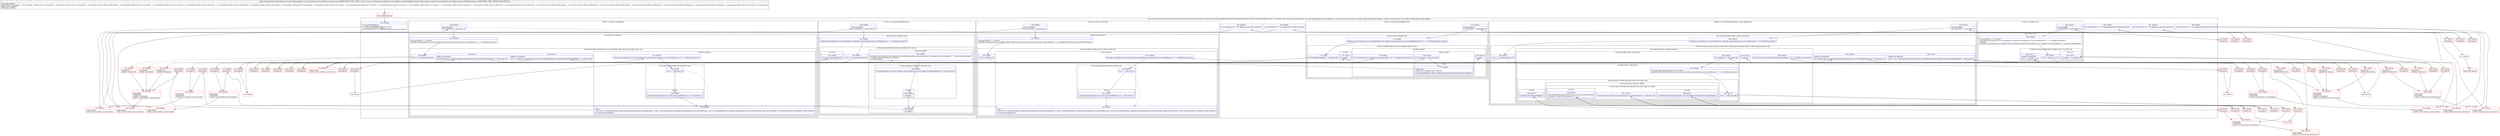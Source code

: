 digraph "CFG forandroidx.constraintlayout.core.state.State.apply(Landroidx\/constraintlayout\/core\/widgets\/ConstraintWidgetContainer;)V" {
subgraph cluster_Region_95373652 {
label = "R(12:1|(2:4|(3:7|(1:9)|10)(0))|15|(2:18|(3:27|(1:29)|30))|37|(2:40|(3:47|(1:49)|50)(1:43))|53|(2:56|(3:63|(1:66)|68)(1:59))|71|(2:74|(3:83|(2:86|(1:99)(1:(1:96)(1:92)))|102))|109|(2:112|(1:117))) | DECL_VAR: androidx.constraintlayout.core.state.HelperReference helperReference, androidx.constraintlayout.core.widgets.HelperWidget helperWidget, androidx.constraintlayout.core.widgets.HelperWidget helperWidget\l";
node [shape=record,color=blue];
Node_134 [shape=record,label="{134\:\ 0x0000|r12.removeAllChildren()\lr11.mParent.getWidth().apply(r11, r12, 0)\lr11.mParent.getHeight().apply(r11, r12, 1)\ljava.util.Iterator r0 = r11.mHelperReferences.keySet().iterator()\l\l}"];
subgraph cluster_LoopRegion_667656483 {
label = "LOOP:0: (2:4|(3:7|(1:9)|10)(0))";
node [shape=record,color=blue];
Node_136 [shape=record,label="{136\:\ 0x0025|java.lang.Object \lif (r0.hasNext() != false) goto L4\l}"];
subgraph cluster_Region_324045031 {
label = "R(2:4|(3:7|(1:9)|10)(0))";
node [shape=record,color=blue];
Node_137 [shape=record,label="{137\:\ 0x0027|java.lang.Object r1 = r0.next()\landroidx.constraintlayout.core.widgets.HelperWidget androidx.constraintlayout.core.widgets.HelperWidget r3 = r11.mHelperReferences.get(r1).getHelperWidget()\l}"];
subgraph cluster_IfRegion_721636360 {
label = "IF [B:138:0x0037] THEN: R(3:7|(1:9)|10) ELSE: R(0)";
node [shape=record,color=blue];
Node_138 [shape=record,label="{138\:\ 0x0037|if (r3 != null) goto L6\l}"];
subgraph cluster_Region_1179637517 {
label = "R(3:7|(1:9)|10)";
node [shape=record,color=blue];
Node_139 [shape=record,label="{139\:\ 0x0039|androidx.constraintlayout.core.state.Reference androidx.constraintlayout.core.state.Reference r4 = r11.mReferences.get(r1)\l}"];
subgraph cluster_IfRegion_1724698681 {
label = "IF [B:140:0x0041] THEN: R(1:9) ELSE: null";
node [shape=record,color=blue];
Node_140 [shape=record,label="{140\:\ 0x0041|if (r4 == null) goto L9\l}"];
subgraph cluster_Region_1909225815 {
label = "R(1:9)";
node [shape=record,color=blue];
Node_141 [shape=record,label="{141\:\ 0x0043|androidx.constraintlayout.core.state.ConstraintReference r4 = constraints(r1)\l}"];
}
}
Node_142 [shape=record,label="{142\:\ 0x0047|PHI: r4 \l  PHI: (r4v17 'constraintReference' androidx.constraintlayout.core.state.Reference) = (r4v16 'constraintReference' androidx.constraintlayout.core.state.Reference), (r4v18 'constraintReference' androidx.constraintlayout.core.state.Reference) binds: [B:140:0x0041, B:141:0x0043] A[DONT_GENERATE, DONT_INLINE]\l|r4.setConstraintWidget(r3)\l}"];
}
subgraph cluster_Region_330903410 {
label = "R(0)";
node [shape=record,color=blue];
}
}
}
}
Node_144 [shape=record,label="{144\:\ 0x004b|java.util.Iterator r0 = r11.mReferences.keySet().iterator()\l\l}"];
subgraph cluster_LoopRegion_525005601 {
label = "LOOP:1: (2:18|(3:27|(1:29)|30))";
node [shape=record,color=blue];
Node_146 [shape=record,label="{146\:\ 0x0059|java.lang.Object \lif (r0.hasNext() != false) goto L18\l}"];
subgraph cluster_Region_95457625 {
label = "R(2:18|(3:27|(1:29)|30))";
node [shape=record,color=blue];
Node_147 [shape=record,label="{147\:\ 0x005b|java.lang.Object r1 = r0.next()\landroidx.constraintlayout.core.state.Reference androidx.constraintlayout.core.state.Reference r2 = r11.mReferences.get(r1)\l}"];
subgraph cluster_IfRegion_638603402 {
label = "IF [B:148:0x0069, B:150:0x0071, B:152:0x007d] THEN: R(3:27|(1:29)|30) ELSE: null";
node [shape=record,color=blue];
Node_148 [shape=record,label="{148\:\ 0x0069|if (r2 != r11.mParent) goto L20\l}"];
Node_150 [shape=record,label="{150\:\ 0x0071|ADDED_TO_REGION\l|if ((r2.getFacade() instanceof androidx.constraintlayout.core.state.HelperReference) != false) goto L23\l}"];
Node_152 [shape=record,label="{152\:\ 0x007d|ADDED_TO_REGION\l|if ((r3 = ((androidx.constraintlayout.core.state.HelperReference) r2.getFacade()).getHelperWidget()) != null) goto L26\l}"];
subgraph cluster_Region_729972024 {
label = "R(3:27|(1:29)|30)";
node [shape=record,color=blue];
Node_153 [shape=record,label="{153\:\ 0x007f|androidx.constraintlayout.core.state.Reference androidx.constraintlayout.core.state.Reference r4 = r11.mReferences.get(r1)\l}"];
subgraph cluster_IfRegion_929045121 {
label = "IF [B:154:0x0087] THEN: R(1:29) ELSE: null";
node [shape=record,color=blue];
Node_154 [shape=record,label="{154\:\ 0x0087|if (r4 == null) goto L29\l}"];
subgraph cluster_Region_911966026 {
label = "R(1:29)";
node [shape=record,color=blue];
Node_155 [shape=record,label="{155\:\ 0x0089|androidx.constraintlayout.core.state.ConstraintReference r4 = constraints(r1)\l}"];
}
}
Node_156 [shape=record,label="{156\:\ 0x008d|PHI: r4 \l  PHI: (r4v12 'constraintReference' androidx.constraintlayout.core.state.Reference) = (r4v11 'constraintReference' androidx.constraintlayout.core.state.Reference), (r4v13 'constraintReference' androidx.constraintlayout.core.state.Reference) binds: [B:154:0x0087, B:155:0x0089] A[DONT_GENERATE, DONT_INLINE]\l|r4.setConstraintWidget(r3)\l}"];
}
}
}
}
Node_158 [shape=record,label="{158\:\ 0x0091|java.util.Iterator r0 = r11.mReferences.keySet().iterator()\l\l}"];
subgraph cluster_LoopRegion_1615916149 {
label = "LOOP:2: (2:40|(3:47|(1:49)|50)(1:43))";
node [shape=record,color=blue];
Node_160 [shape=record,label="{160\:\ 0x009f|java.lang.Object \lif (r0.hasNext() != false) goto L40\l}"];
subgraph cluster_Region_762288187 {
label = "R(2:40|(3:47|(1:49)|50)(1:43))";
node [shape=record,color=blue];
Node_161 [shape=record,label="{161\:\ 0x00a1|androidx.constraintlayout.core.state.Reference androidx.constraintlayout.core.state.Reference r2 = r11.mReferences.get(r1)\l}"];
subgraph cluster_IfRegion_1994362062 {
label = "IF [B:162:0x00af] THEN: R(3:47|(1:49)|50) ELSE: R(1:43)";
node [shape=record,color=blue];
Node_162 [shape=record,label="{162\:\ 0x00af|if (r2 != r11.mParent) goto L46\l}"];
subgraph cluster_Region_475678668 {
label = "R(3:47|(1:49)|50)";
node [shape=record,color=blue];
Node_163 [shape=record,label="{163\:\ 0x00b1|androidx.constraintlayout.core.widgets.ConstraintWidget androidx.constraintlayout.core.widgets.ConstraintWidget r3 = r2.getConstraintWidget()\lr3.setDebugName(r2.getKey().toString())\lr3.setParent(null)\l}"];
subgraph cluster_IfRegion_274098871 {
label = "IF [B:164:0x00ca] THEN: R(1:49) ELSE: null";
node [shape=record,color=blue];
Node_164 [shape=record,label="{164\:\ 0x00ca|if ((r2.getFacade() instanceof androidx.constraintlayout.core.state.helpers.GuidelineReference) != false) goto L49\l}"];
subgraph cluster_Region_1101629126 {
label = "R(1:49)";
node [shape=record,color=blue];
Node_165 [shape=record,label="{165\:\ 0x00cc|r2.apply()\l}"];
}
}
Node_166 [shape=record,label="{166\:\ 0x00cf|r12.add(r3)\l}"];
}
subgraph cluster_Region_1268435905 {
label = "R(1:43)";
node [shape=record,color=blue];
Node_167 [shape=record,label="{167\:\ 0x00d3|r2.setConstraintWidget(r12)\l}"];
}
}
}
}
Node_169 [shape=record,label="{169\:\ 0x00d7|java.util.Iterator r0 = r11.mHelperReferences.keySet().iterator()\l\l}"];
subgraph cluster_LoopRegion_451451877 {
label = "LOOP:3: (2:56|(3:63|(1:66)|68)(1:59))";
node [shape=record,color=blue];
Node_171 [shape=record,label="{171\:\ 0x00e5|java.lang.Object \lif (r0.hasNext() != false) goto L56\l}"];
subgraph cluster_Region_354834542 {
label = "R(2:56|(3:63|(1:66)|68)(1:59))";
node [shape=record,color=blue];
Node_172 [shape=record,label="{172\:\ 0x00e7|androidx.constraintlayout.core.state.HelperReference androidx.constraintlayout.core.state.HelperReference r2 = r11.mHelperReferences.get(r1)\l}"];
subgraph cluster_IfRegion_1175118496 {
label = "IF [B:173:0x00f7] THEN: R(3:63|(1:66)|68) ELSE: R(1:59)";
node [shape=record,color=blue];
Node_173 [shape=record,label="{173\:\ 0x00f7|if (r2.getHelperWidget() != null) goto L62\l}"];
subgraph cluster_Region_357851092 {
label = "R(3:63|(1:66)|68)";
node [shape=record,color=blue];
Node_174 [shape=record,label="{174\:\ 0x00f9|java.util.Iterator java.util.Iterator\<java.lang.Object\> r4 = r2.mReferences.iterator()\l}"];
subgraph cluster_LoopRegion_452120142 {
label = "LOOP:4: (1:66)";
node [shape=record,color=blue];
Node_176 [shape=record,label="{176\:\ 0x0103|if (r4.hasNext() != false) goto L66\l}"];
subgraph cluster_Region_750709410 {
label = "R(1:66)";
node [shape=record,color=blue];
Node_177 [shape=record,label="{177\:\ 0x0105|LOOP_END\lLOOP:4: B:175:0x00ff\-\>B:177:0x0105\l|r2.getHelperWidget().add(r11.mReferences.get(r4.next()).getConstraintWidget())\l}"];
}
}
Node_178 [shape=record,label="{178\:\ 0x011d|r2.apply()\l}"];
}
subgraph cluster_Region_201077363 {
label = "R(1:59)";
node [shape=record,color=blue];
Node_179 [shape=record,label="{179\:\ 0x0121|r2.apply()\l}"];
}
}
}
}
Node_181 [shape=record,label="{181\:\ 0x0125|java.util.Iterator r0 = r11.mReferences.keySet().iterator()\l\l}"];
subgraph cluster_LoopRegion_1081140597 {
label = "LOOP:5: (2:74|(3:83|(2:86|(1:99)(1:(1:96)(1:92)))|102))";
node [shape=record,color=blue];
Node_183 [shape=record,label="{183\:\ 0x0133|java.lang.Object \lif (r0.hasNext() != false) goto L74\l}"];
subgraph cluster_Region_417567648 {
label = "R(2:74|(3:83|(2:86|(1:99)(1:(1:96)(1:92)))|102))";
node [shape=record,color=blue];
Node_184 [shape=record,label="{184\:\ 0x0135|androidx.constraintlayout.core.state.Reference androidx.constraintlayout.core.state.Reference r2 = r11.mReferences.get(r1)\l}"];
subgraph cluster_IfRegion_1128024729 {
label = "IF [B:185:0x0143, B:187:0x014b, B:189:0x0157] THEN: R(3:83|(2:86|(1:99)(1:(1:96)(1:92)))|102) ELSE: null";
node [shape=record,color=blue];
Node_185 [shape=record,label="{185\:\ 0x0143|if (r2 != r11.mParent) goto L76\l}"];
Node_187 [shape=record,label="{187\:\ 0x014b|ADDED_TO_REGION\l|if ((r2.getFacade() instanceof androidx.constraintlayout.core.state.HelperReference) != false) goto L79\l}"];
Node_189 [shape=record,label="{189\:\ 0x0157|ADDED_TO_REGION\l|if ((r4 = (r3 = (androidx.constraintlayout.core.state.HelperReference) r2.getFacade()).getHelperWidget()) != null) goto L82\l}"];
subgraph cluster_Region_829138300 {
label = "R(3:83|(2:86|(1:99)(1:(1:96)(1:92)))|102)";
node [shape=record,color=blue];
Node_190 [shape=record,label="{190\:\ 0x0159|java.util.Iterator java.util.Iterator\<java.lang.Object\> r5 = r3.mReferences.iterator()\l}"];
subgraph cluster_LoopRegion_64353978 {
label = "LOOP:6: (2:86|(1:99)(1:(1:96)(1:92)))";
node [shape=record,color=blue];
Node_192 [shape=record,label="{192\:\ 0x0163|if (r5.hasNext() != false) goto L86\l}"];
subgraph cluster_Region_128916467 {
label = "R(2:86|(1:99)(1:(1:96)(1:92)))";
node [shape=record,color=blue];
Node_193 [shape=record,label="{193\:\ 0x0165|java.lang.Object java.lang.Object r6 = r5.next()\landroidx.constraintlayout.core.state.Reference androidx.constraintlayout.core.state.Reference r7 = r11.mReferences.get(r6)\l}"];
subgraph cluster_IfRegion_420040845 {
label = "IF [B:194:0x0171] THEN: R(1:99) ELSE: R(1:(1:96)(1:92))";
node [shape=record,color=blue];
Node_194 [shape=record,label="{194\:\ 0x0171|if (r7 != null) goto L98\l}"];
subgraph cluster_Region_141964456 {
label = "R(1:99)";
node [shape=record,color=blue];
Node_195 [shape=record,label="{195\:\ 0x0173|r4.add(r7.getConstraintWidget())\l}"];
}
subgraph cluster_Region_141280673 {
label = "R(1:(1:96)(1:92)) | ELSE_IF_CHAIN\l";
node [shape=record,color=blue];
subgraph cluster_IfRegion_652669213 {
label = "IF [B:197:0x017d] THEN: R(1:96) ELSE: R(1:92) | ELSE_IF_CHAIN\l";
node [shape=record,color=blue];
Node_197 [shape=record,label="{197\:\ 0x017d|if ((r6 instanceof androidx.constraintlayout.core.state.Reference) != false) goto L95\l}"];
subgraph cluster_Region_1254813944 {
label = "R(1:96)";
node [shape=record,color=blue];
Node_198 [shape=record,label="{198\:\ 0x017f|r4.add(((androidx.constraintlayout.core.state.Reference) r6).getConstraintWidget())\l}"];
}
subgraph cluster_Region_1711718205 {
label = "R(1:92)";
node [shape=record,color=blue];
Node_199 [shape=record,label="{199\:\ 0x018a|java.io.PrintStream java.io.PrintStream r8 = java.lang.System.out\lr8.println(\"couldn't find reference for \" + r6)\l}"];
}
}
}
}
}
}
Node_201 [shape=record,label="{201\:\ 0x01a1|r2.apply()\l}"];
}
}
}
}
Node_203 [shape=record,label="{203\:\ 0x01a5|java.util.Iterator r0 = r11.mReferences.keySet().iterator()\l\l}"];
subgraph cluster_LoopRegion_1874830237 {
label = "LOOP:7: (2:112|(1:117))";
node [shape=record,color=blue];
Node_205 [shape=record,label="{205\:\ 0x01b3|java.lang.Object \lif (r0.hasNext() != false) goto L112\l}"];
subgraph cluster_Region_1127417595 {
label = "R(2:112|(1:117))";
node [shape=record,color=blue];
Node_206 [shape=record,label="{206\:\ 0x01b5|java.lang.Object r1 = r0.next()\landroidx.constraintlayout.core.state.Reference androidx.constraintlayout.core.state.Reference r2 = r11.mReferences.get(r1)\lr2.apply()\landroidx.constraintlayout.core.widgets.ConstraintWidget androidx.constraintlayout.core.widgets.ConstraintWidget r3 = r2.getConstraintWidget()\l}"];
subgraph cluster_IfRegion_1815335632 {
label = "IF [B:207:0x01c8, B:208:0x01ca] THEN: R(1:117) ELSE: null";
node [shape=record,color=blue];
Node_207 [shape=record,label="{207\:\ 0x01c8|if (r3 != null) goto L114\l}"];
Node_208 [shape=record,label="{208\:\ 0x01ca|ADDED_TO_REGION\l|if (r1 != null) goto L116\l}"];
subgraph cluster_Region_415582514 {
label = "R(1:117)";
node [shape=record,color=blue];
Node_209 [shape=record,label="{209\:\ 0x01cc|r3.stringId = r1.toString()\l}"];
}
}
}
}
}
Node_132 [shape=record,color=red,label="{132\:\ ?|MTH_ENTER_BLOCK\l}"];
Node_135 [shape=record,color=red,label="{135\:\ 0x0021|LOOP_START\lLOOP:0: B:135:0x0021\-\>B:214:0x0021\l}"];
Node_213 [shape=record,color=red,label="{213\:\ 0x0039|SYNTHETIC\l}"];
Node_216 [shape=record,color=red,label="{216\:\ 0x0021|SYNTHETIC\l}"];
Node_214 [shape=record,color=red,label="{214\:\ 0x0021|LOOP_END\lSYNTHETIC\lLOOP:0: B:135:0x0021\-\>B:214:0x0021\l}"];
Node_215 [shape=record,color=red,label="{215\:\ 0x0021|SYNTHETIC\l}"];
Node_212 [shape=record,color=red,label="{212\:\ 0x004b|SYNTHETIC\l}"];
Node_145 [shape=record,color=red,label="{145\:\ 0x0055|LOOP_START\lLOOP:1: B:145:0x0055\-\>B:221:0x0055\l}"];
Node_217 [shape=record,color=red,label="{217\:\ 0x006b|SYNTHETIC\l}"];
Node_149 [shape=record,color=red,label="{149\:\ 0x006b}"];
Node_219 [shape=record,color=red,label="{219\:\ 0x0073|SYNTHETIC\l}"];
Node_151 [shape=record,color=red,label="{151\:\ 0x0073}"];
Node_220 [shape=record,color=red,label="{220\:\ 0x007f|SYNTHETIC\l}"];
Node_225 [shape=record,color=red,label="{225\:\ 0x0055|SYNTHETIC\l}"];
Node_221 [shape=record,color=red,label="{221\:\ 0x0055|LOOP_END\lSYNTHETIC\lADDED_TO_REGION\lLOOP:1: B:145:0x0055\-\>B:221:0x0055\l}"];
Node_224 [shape=record,color=red,label="{224\:\ 0x0055|SYNTHETIC\lADDED_TO_REGION\l}"];
Node_223 [shape=record,color=red,label="{223\:\ 0x0055|SYNTHETIC\lADDED_TO_REGION\l}"];
Node_222 [shape=record,color=red,label="{222\:\ 0x0055|SYNTHETIC\lADDED_TO_REGION\l}"];
Node_218 [shape=record,color=red,label="{218\:\ 0x0091|SYNTHETIC\l}"];
Node_159 [shape=record,color=red,label="{159\:\ 0x009b|LOOP_START\lLOOP:2: B:159:0x009b\-\>B:229:0x009b\l}"];
Node_226 [shape=record,color=red,label="{226\:\ 0x00d3|SYNTHETIC\l}"];
Node_230 [shape=record,color=red,label="{230\:\ 0x009b|SYNTHETIC\l}"];
Node_229 [shape=record,color=red,label="{229\:\ 0x009b|LOOP_END\lSYNTHETIC\lLOOP:2: B:159:0x009b\-\>B:229:0x009b\l}"];
Node_228 [shape=record,color=red,label="{228\:\ 0x00b1|SYNTHETIC\l}"];
Node_231 [shape=record,color=red,label="{231\:\ 0x009b|SYNTHETIC\l}"];
Node_227 [shape=record,color=red,label="{227\:\ 0x00d7|SYNTHETIC\l}"];
Node_170 [shape=record,color=red,label="{170\:\ 0x00e1|LOOP_START\lLOOP:3: B:170:0x00e1\-\>B:235:0x00e1\l}"];
Node_233 [shape=record,color=red,label="{233\:\ 0x0121|SYNTHETIC\l}"];
Node_236 [shape=record,color=red,label="{236\:\ 0x00e1|SYNTHETIC\l}"];
Node_235 [shape=record,color=red,label="{235\:\ 0x00e1|LOOP_END\lSYNTHETIC\lLOOP:3: B:170:0x00e1\-\>B:235:0x00e1\l}"];
Node_234 [shape=record,color=red,label="{234\:\ 0x00f9|SYNTHETIC\l}"];
Node_175 [shape=record,color=red,label="{175\:\ 0x00ff|LOOP_START\lLOOP:4: B:175:0x00ff\-\>B:177:0x0105\l}"];
Node_238 [shape=record,color=red,label="{238\:\ 0x011d|SYNTHETIC\l}"];
Node_237 [shape=record,color=red,label="{237\:\ 0x00e1|SYNTHETIC\l}"];
Node_232 [shape=record,color=red,label="{232\:\ 0x0125|SYNTHETIC\l}"];
Node_182 [shape=record,color=red,label="{182\:\ 0x012f|LOOP_START\lLOOP:5: B:182:0x012f\-\>B:243:0x012f\l}"];
Node_239 [shape=record,color=red,label="{239\:\ 0x0145|SYNTHETIC\l}"];
Node_186 [shape=record,color=red,label="{186\:\ 0x0145}"];
Node_241 [shape=record,color=red,label="{241\:\ 0x014d|SYNTHETIC\l}"];
Node_188 [shape=record,color=red,label="{188\:\ 0x014d}"];
Node_242 [shape=record,color=red,label="{242\:\ 0x0159|SYNTHETIC\l}"];
Node_191 [shape=record,color=red,label="{191\:\ 0x015f|LOOP_START\lLOOP:6: B:191:0x015f\-\>B:253:0x015f\l}"];
Node_248 [shape=record,color=red,label="{248\:\ 0x017b|SYNTHETIC\l}"];
Node_196 [shape=record,color=red,label="{196\:\ 0x017b}"];
Node_251 [shape=record,color=red,label="{251\:\ 0x018a|SYNTHETIC\l}"];
Node_254 [shape=record,color=red,label="{254\:\ 0x015f|SYNTHETIC\l}"];
Node_253 [shape=record,color=red,label="{253\:\ 0x015f|LOOP_END\lSYNTHETIC\lLOOP:6: B:191:0x015f\-\>B:253:0x015f\l}"];
Node_252 [shape=record,color=red,label="{252\:\ 0x017f|SYNTHETIC\l}"];
Node_255 [shape=record,color=red,label="{255\:\ 0x015f|SYNTHETIC\l}"];
Node_250 [shape=record,color=red,label="{250\:\ 0x0173|SYNTHETIC\l}"];
Node_256 [shape=record,color=red,label="{256\:\ 0x015f|SYNTHETIC\l}"];
Node_249 [shape=record,color=red,label="{249\:\ 0x01a1|SYNTHETIC\l}"];
Node_247 [shape=record,color=red,label="{247\:\ 0x012f|SYNTHETIC\l}"];
Node_243 [shape=record,color=red,label="{243\:\ 0x012f|LOOP_END\lSYNTHETIC\lADDED_TO_REGION\lLOOP:5: B:182:0x012f\-\>B:243:0x012f\l}"];
Node_246 [shape=record,color=red,label="{246\:\ 0x012f|SYNTHETIC\lADDED_TO_REGION\l}"];
Node_245 [shape=record,color=red,label="{245\:\ 0x012f|SYNTHETIC\lADDED_TO_REGION\l}"];
Node_244 [shape=record,color=red,label="{244\:\ 0x012f|SYNTHETIC\lADDED_TO_REGION\l}"];
Node_240 [shape=record,color=red,label="{240\:\ 0x01a5|SYNTHETIC\l}"];
Node_204 [shape=record,color=red,label="{204\:\ 0x01af|LOOP_START\lLOOP:7: B:204:0x01af\-\>B:260:0x01af\l}"];
Node_258 [shape=record,color=red,label="{258\:\ 0x01ca|SYNTHETIC\l}"];
Node_259 [shape=record,color=red,label="{259\:\ 0x01cc|SYNTHETIC\l}"];
Node_263 [shape=record,color=red,label="{263\:\ 0x01af|SYNTHETIC\l}"];
Node_260 [shape=record,color=red,label="{260\:\ 0x01af|LOOP_END\lSYNTHETIC\lLOOP:7: B:204:0x01af\-\>B:260:0x01af\l}"];
Node_262 [shape=record,color=red,label="{262\:\ 0x01af|SYNTHETIC\lADDED_TO_REGION\l}"];
Node_261 [shape=record,color=red,label="{261\:\ 0x01af|SYNTHETIC\lADDED_TO_REGION\l}"];
Node_257 [shape=record,color=red,label="{257\:\ 0x01d3|SYNTHETIC\l}"];
Node_211 [shape=record,color=red,label="{211\:\ 0x01d3}"];
Node_133 [shape=record,color=red,label="{133\:\ ?|MTH_EXIT_BLOCK\l}"];
MethodNode[shape=record,label="{public void androidx.constraintlayout.core.state.State.apply((r11v0 'this' androidx.constraintlayout.core.state.State A[IMMUTABLE_TYPE, THIS]), (r12v0 'container' androidx.constraintlayout.core.widgets.ConstraintWidgetContainer A[D('container' androidx.constraintlayout.core.widgets.ConstraintWidgetContainer), IMMUTABLE_TYPE, METHOD_ARGUMENT]))  | USE_LINES_HINTS\lBACK_EDGE: B:142:0x0047 \-\> B:135:0x0021, CROSS_EDGE: B:140:0x0041 \-\> B:142:0x0047, BACK_EDGE: B:138:0x0037 \-\> B:135:0x0021, BACK_EDGE: B:156:0x008d \-\> B:145:0x0055, CROSS_EDGE: B:154:0x0087 \-\> B:156:0x008d, BACK_EDGE: B:152:0x007d \-\> B:145:0x0055, BACK_EDGE: B:150:0x0071 \-\> B:145:0x0055, BACK_EDGE: B:148:0x0069 \-\> B:145:0x0055, BACK_EDGE: B:166:0x00cf \-\> B:159:0x009b, CROSS_EDGE: B:164:0x00ca \-\> B:166:0x00cf, BACK_EDGE: B:167:0x00d3 \-\> B:159:0x009b, BACK_EDGE: B:177:0x0105 \-\> B:175:0x00ff, BACK_EDGE: B:178:0x011d \-\> B:170:0x00e1, BACK_EDGE: B:179:0x0121 \-\> B:170:0x00e1, BACK_EDGE: B:195:0x0173 \-\> B:191:0x015f, BACK_EDGE: B:198:0x017f \-\> B:191:0x015f, BACK_EDGE: B:199:0x018a \-\> B:191:0x015f, BACK_EDGE: B:201:0x01a1 \-\> B:182:0x012f, BACK_EDGE: B:189:0x0157 \-\> B:182:0x012f, BACK_EDGE: B:187:0x014b \-\> B:182:0x012f, BACK_EDGE: B:185:0x0143 \-\> B:182:0x012f, BACK_EDGE: B:209:0x01cc \-\> B:204:0x01af, BACK_EDGE: B:208:0x01ca \-\> B:204:0x01af, BACK_EDGE: B:207:0x01c8 \-\> B:204:0x01af\lINLINE_NOT_NEEDED\lTYPE_VARS: EMPTY\l}"];
MethodNode -> Node_132;Node_134 -> Node_135;
Node_136 -> Node_137;
Node_136 -> Node_212[style=dashed];
Node_137 -> Node_138;
Node_138 -> Node_213;
Node_138 -> Node_215[style=dashed];
Node_139 -> Node_140;
Node_140 -> Node_141;
Node_140 -> Node_142[style=dashed];
Node_141 -> Node_142;
Node_142 -> Node_216;
Node_144 -> Node_145;
Node_146 -> Node_147;
Node_146 -> Node_218[style=dashed];
Node_147 -> Node_148;
Node_148 -> Node_217;
Node_148 -> Node_222[style=dashed];
Node_150 -> Node_219;
Node_150 -> Node_223[style=dashed];
Node_152 -> Node_220;
Node_152 -> Node_224[style=dashed];
Node_153 -> Node_154;
Node_154 -> Node_155;
Node_154 -> Node_156[style=dashed];
Node_155 -> Node_156;
Node_156 -> Node_225;
Node_158 -> Node_159;
Node_160 -> Node_161;
Node_160 -> Node_227[style=dashed];
Node_161 -> Node_162;
Node_162 -> Node_226[style=dashed];
Node_162 -> Node_228;
Node_163 -> Node_164;
Node_164 -> Node_165;
Node_164 -> Node_166[style=dashed];
Node_165 -> Node_166;
Node_166 -> Node_231;
Node_167 -> Node_230;
Node_169 -> Node_170;
Node_171 -> Node_172;
Node_171 -> Node_232[style=dashed];
Node_172 -> Node_173;
Node_173 -> Node_233[style=dashed];
Node_173 -> Node_234;
Node_174 -> Node_175;
Node_176 -> Node_177;
Node_176 -> Node_238[style=dashed];
Node_177 -> Node_175;
Node_178 -> Node_237;
Node_179 -> Node_236;
Node_181 -> Node_182;
Node_183 -> Node_184;
Node_183 -> Node_240[style=dashed];
Node_184 -> Node_185;
Node_185 -> Node_239;
Node_185 -> Node_244[style=dashed];
Node_187 -> Node_241;
Node_187 -> Node_245[style=dashed];
Node_189 -> Node_242;
Node_189 -> Node_246[style=dashed];
Node_190 -> Node_191;
Node_192 -> Node_193;
Node_192 -> Node_249[style=dashed];
Node_193 -> Node_194;
Node_194 -> Node_248[style=dashed];
Node_194 -> Node_250;
Node_195 -> Node_256;
Node_197 -> Node_251[style=dashed];
Node_197 -> Node_252;
Node_198 -> Node_255;
Node_199 -> Node_254;
Node_201 -> Node_247;
Node_203 -> Node_204;
Node_205 -> Node_206;
Node_205 -> Node_257[style=dashed];
Node_206 -> Node_207;
Node_207 -> Node_258;
Node_207 -> Node_261[style=dashed];
Node_208 -> Node_259;
Node_208 -> Node_262[style=dashed];
Node_209 -> Node_263;
Node_132 -> Node_134;
Node_135 -> Node_136;
Node_213 -> Node_139;
Node_216 -> Node_214;
Node_214 -> Node_135;
Node_215 -> Node_214;
Node_212 -> Node_144;
Node_145 -> Node_146;
Node_217 -> Node_149;
Node_149 -> Node_150;
Node_219 -> Node_151;
Node_151 -> Node_152;
Node_220 -> Node_153;
Node_225 -> Node_221;
Node_221 -> Node_145;
Node_224 -> Node_221;
Node_223 -> Node_221;
Node_222 -> Node_221;
Node_218 -> Node_158;
Node_159 -> Node_160;
Node_226 -> Node_167;
Node_230 -> Node_229;
Node_229 -> Node_159;
Node_228 -> Node_163;
Node_231 -> Node_229;
Node_227 -> Node_169;
Node_170 -> Node_171;
Node_233 -> Node_179;
Node_236 -> Node_235;
Node_235 -> Node_170;
Node_234 -> Node_174;
Node_175 -> Node_176;
Node_238 -> Node_178;
Node_237 -> Node_235;
Node_232 -> Node_181;
Node_182 -> Node_183;
Node_239 -> Node_186;
Node_186 -> Node_187;
Node_241 -> Node_188;
Node_188 -> Node_189;
Node_242 -> Node_190;
Node_191 -> Node_192;
Node_248 -> Node_196;
Node_196 -> Node_197;
Node_251 -> Node_199;
Node_254 -> Node_253;
Node_253 -> Node_191;
Node_252 -> Node_198;
Node_255 -> Node_253;
Node_250 -> Node_195;
Node_256 -> Node_253;
Node_249 -> Node_201;
Node_247 -> Node_243;
Node_243 -> Node_182;
Node_246 -> Node_243;
Node_245 -> Node_243;
Node_244 -> Node_243;
Node_240 -> Node_203;
Node_204 -> Node_205;
Node_258 -> Node_208;
Node_259 -> Node_209;
Node_263 -> Node_260;
Node_260 -> Node_204;
Node_262 -> Node_260;
Node_261 -> Node_260;
Node_257 -> Node_211;
Node_211 -> Node_133;
}

